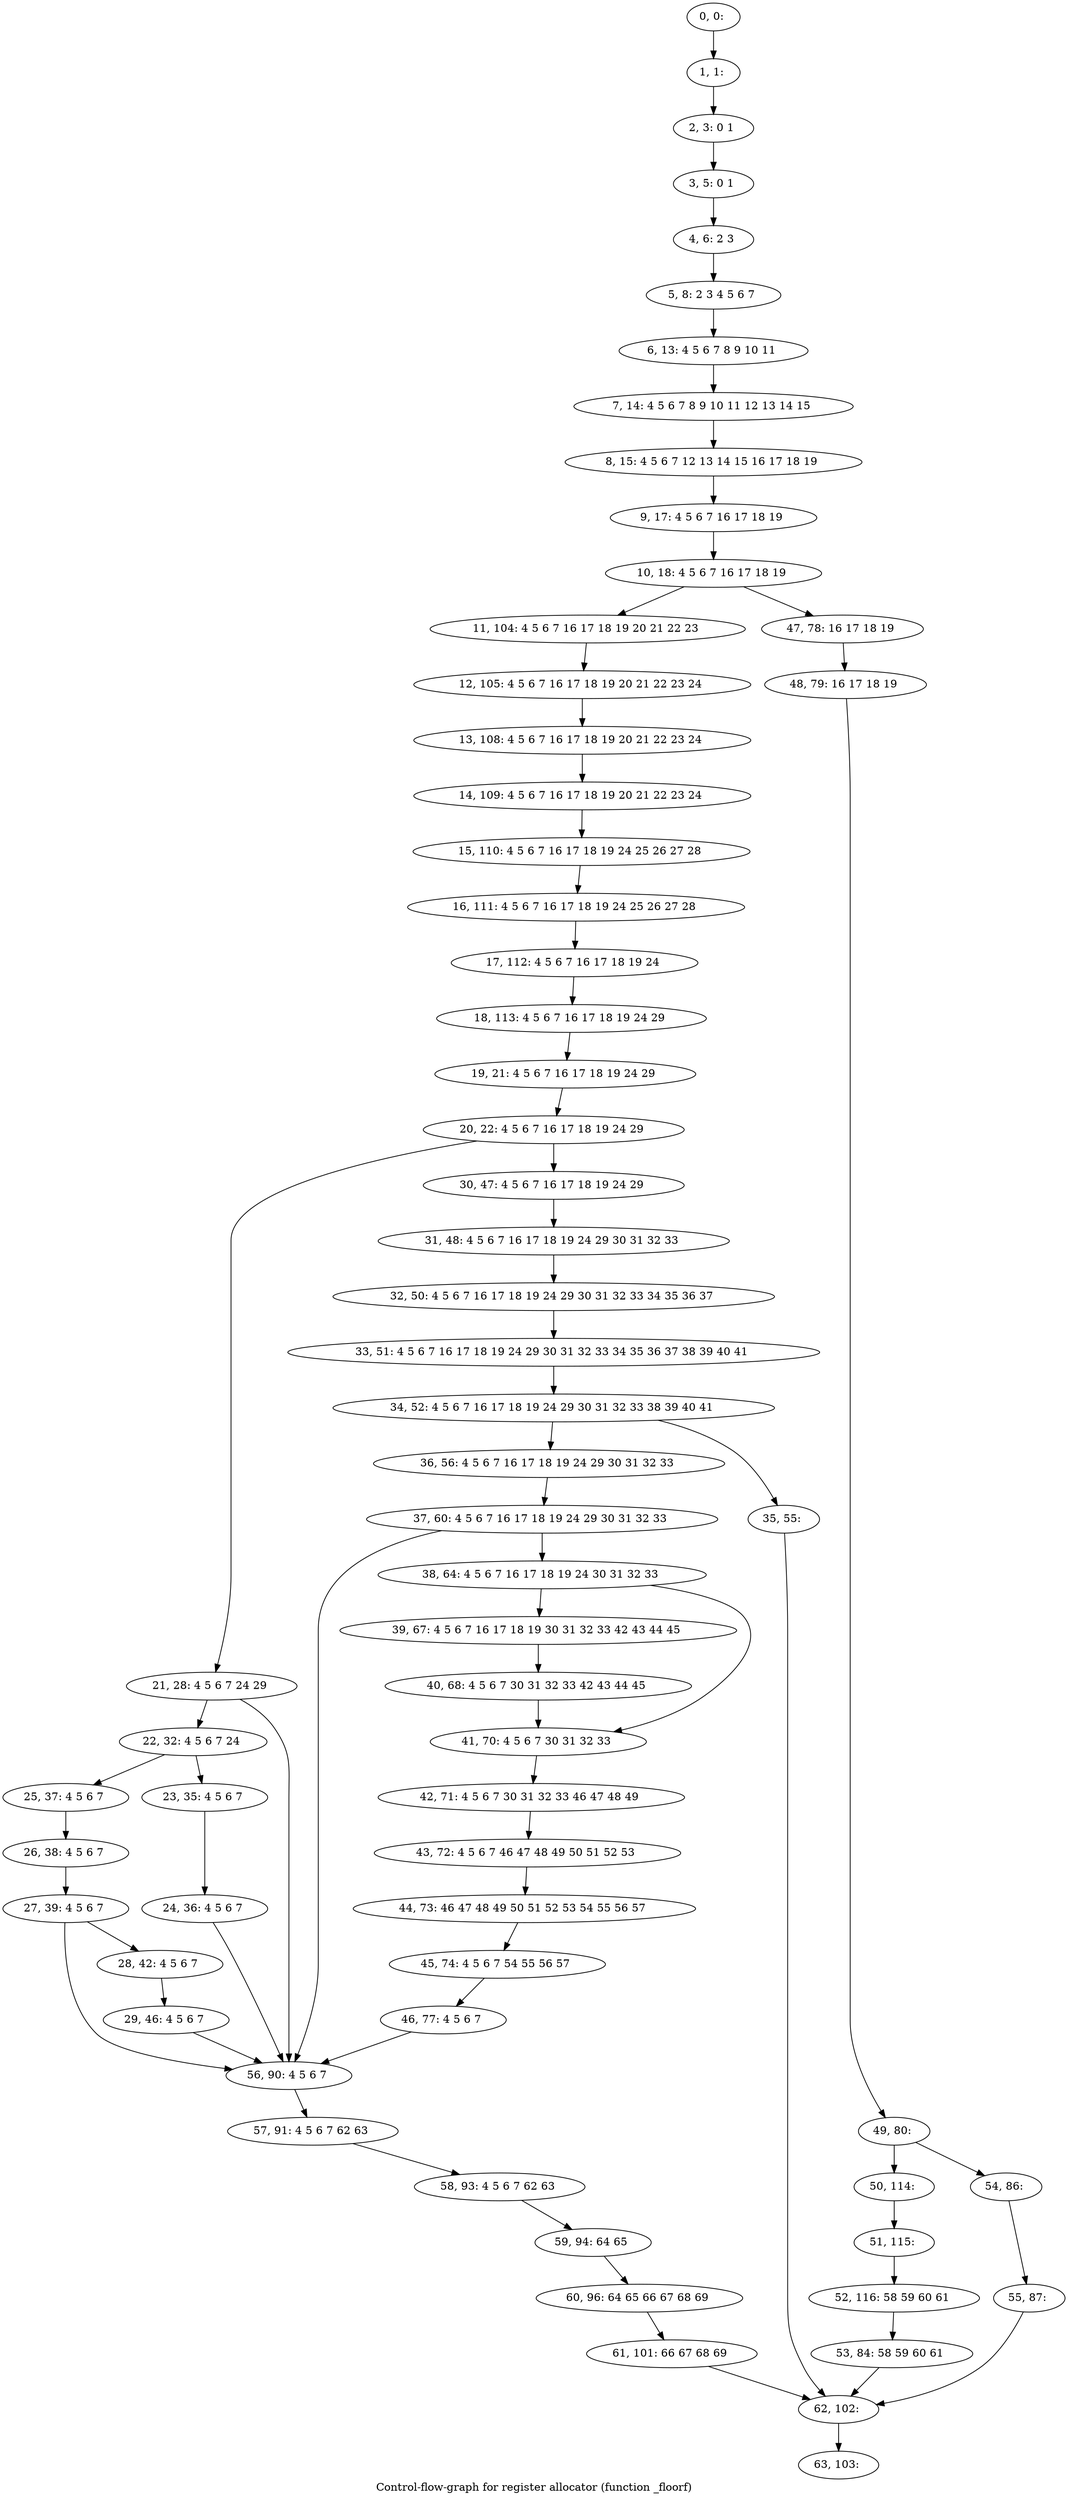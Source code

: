 digraph G {
graph [label="Control-flow-graph for register allocator (function _floorf)"]
0[label="0, 0: "];
1[label="1, 1: "];
2[label="2, 3: 0 1 "];
3[label="3, 5: 0 1 "];
4[label="4, 6: 2 3 "];
5[label="5, 8: 2 3 4 5 6 7 "];
6[label="6, 13: 4 5 6 7 8 9 10 11 "];
7[label="7, 14: 4 5 6 7 8 9 10 11 12 13 14 15 "];
8[label="8, 15: 4 5 6 7 12 13 14 15 16 17 18 19 "];
9[label="9, 17: 4 5 6 7 16 17 18 19 "];
10[label="10, 18: 4 5 6 7 16 17 18 19 "];
11[label="11, 104: 4 5 6 7 16 17 18 19 20 21 22 23 "];
12[label="12, 105: 4 5 6 7 16 17 18 19 20 21 22 23 24 "];
13[label="13, 108: 4 5 6 7 16 17 18 19 20 21 22 23 24 "];
14[label="14, 109: 4 5 6 7 16 17 18 19 20 21 22 23 24 "];
15[label="15, 110: 4 5 6 7 16 17 18 19 24 25 26 27 28 "];
16[label="16, 111: 4 5 6 7 16 17 18 19 24 25 26 27 28 "];
17[label="17, 112: 4 5 6 7 16 17 18 19 24 "];
18[label="18, 113: 4 5 6 7 16 17 18 19 24 29 "];
19[label="19, 21: 4 5 6 7 16 17 18 19 24 29 "];
20[label="20, 22: 4 5 6 7 16 17 18 19 24 29 "];
21[label="21, 28: 4 5 6 7 24 29 "];
22[label="22, 32: 4 5 6 7 24 "];
23[label="23, 35: 4 5 6 7 "];
24[label="24, 36: 4 5 6 7 "];
25[label="25, 37: 4 5 6 7 "];
26[label="26, 38: 4 5 6 7 "];
27[label="27, 39: 4 5 6 7 "];
28[label="28, 42: 4 5 6 7 "];
29[label="29, 46: 4 5 6 7 "];
30[label="30, 47: 4 5 6 7 16 17 18 19 24 29 "];
31[label="31, 48: 4 5 6 7 16 17 18 19 24 29 30 31 32 33 "];
32[label="32, 50: 4 5 6 7 16 17 18 19 24 29 30 31 32 33 34 35 36 37 "];
33[label="33, 51: 4 5 6 7 16 17 18 19 24 29 30 31 32 33 34 35 36 37 38 39 40 41 "];
34[label="34, 52: 4 5 6 7 16 17 18 19 24 29 30 31 32 33 38 39 40 41 "];
35[label="35, 55: "];
36[label="36, 56: 4 5 6 7 16 17 18 19 24 29 30 31 32 33 "];
37[label="37, 60: 4 5 6 7 16 17 18 19 24 29 30 31 32 33 "];
38[label="38, 64: 4 5 6 7 16 17 18 19 24 30 31 32 33 "];
39[label="39, 67: 4 5 6 7 16 17 18 19 30 31 32 33 42 43 44 45 "];
40[label="40, 68: 4 5 6 7 30 31 32 33 42 43 44 45 "];
41[label="41, 70: 4 5 6 7 30 31 32 33 "];
42[label="42, 71: 4 5 6 7 30 31 32 33 46 47 48 49 "];
43[label="43, 72: 4 5 6 7 46 47 48 49 50 51 52 53 "];
44[label="44, 73: 46 47 48 49 50 51 52 53 54 55 56 57 "];
45[label="45, 74: 4 5 6 7 54 55 56 57 "];
46[label="46, 77: 4 5 6 7 "];
47[label="47, 78: 16 17 18 19 "];
48[label="48, 79: 16 17 18 19 "];
49[label="49, 80: "];
50[label="50, 114: "];
51[label="51, 115: "];
52[label="52, 116: 58 59 60 61 "];
53[label="53, 84: 58 59 60 61 "];
54[label="54, 86: "];
55[label="55, 87: "];
56[label="56, 90: 4 5 6 7 "];
57[label="57, 91: 4 5 6 7 62 63 "];
58[label="58, 93: 4 5 6 7 62 63 "];
59[label="59, 94: 64 65 "];
60[label="60, 96: 64 65 66 67 68 69 "];
61[label="61, 101: 66 67 68 69 "];
62[label="62, 102: "];
63[label="63, 103: "];
0->1 ;
1->2 ;
2->3 ;
3->4 ;
4->5 ;
5->6 ;
6->7 ;
7->8 ;
8->9 ;
9->10 ;
10->11 ;
10->47 ;
11->12 ;
12->13 ;
13->14 ;
14->15 ;
15->16 ;
16->17 ;
17->18 ;
18->19 ;
19->20 ;
20->21 ;
20->30 ;
21->22 ;
21->56 ;
22->23 ;
22->25 ;
23->24 ;
24->56 ;
25->26 ;
26->27 ;
27->28 ;
27->56 ;
28->29 ;
29->56 ;
30->31 ;
31->32 ;
32->33 ;
33->34 ;
34->35 ;
34->36 ;
35->62 ;
36->37 ;
37->38 ;
37->56 ;
38->39 ;
38->41 ;
39->40 ;
40->41 ;
41->42 ;
42->43 ;
43->44 ;
44->45 ;
45->46 ;
46->56 ;
47->48 ;
48->49 ;
49->50 ;
49->54 ;
50->51 ;
51->52 ;
52->53 ;
53->62 ;
54->55 ;
55->62 ;
56->57 ;
57->58 ;
58->59 ;
59->60 ;
60->61 ;
61->62 ;
62->63 ;
}
